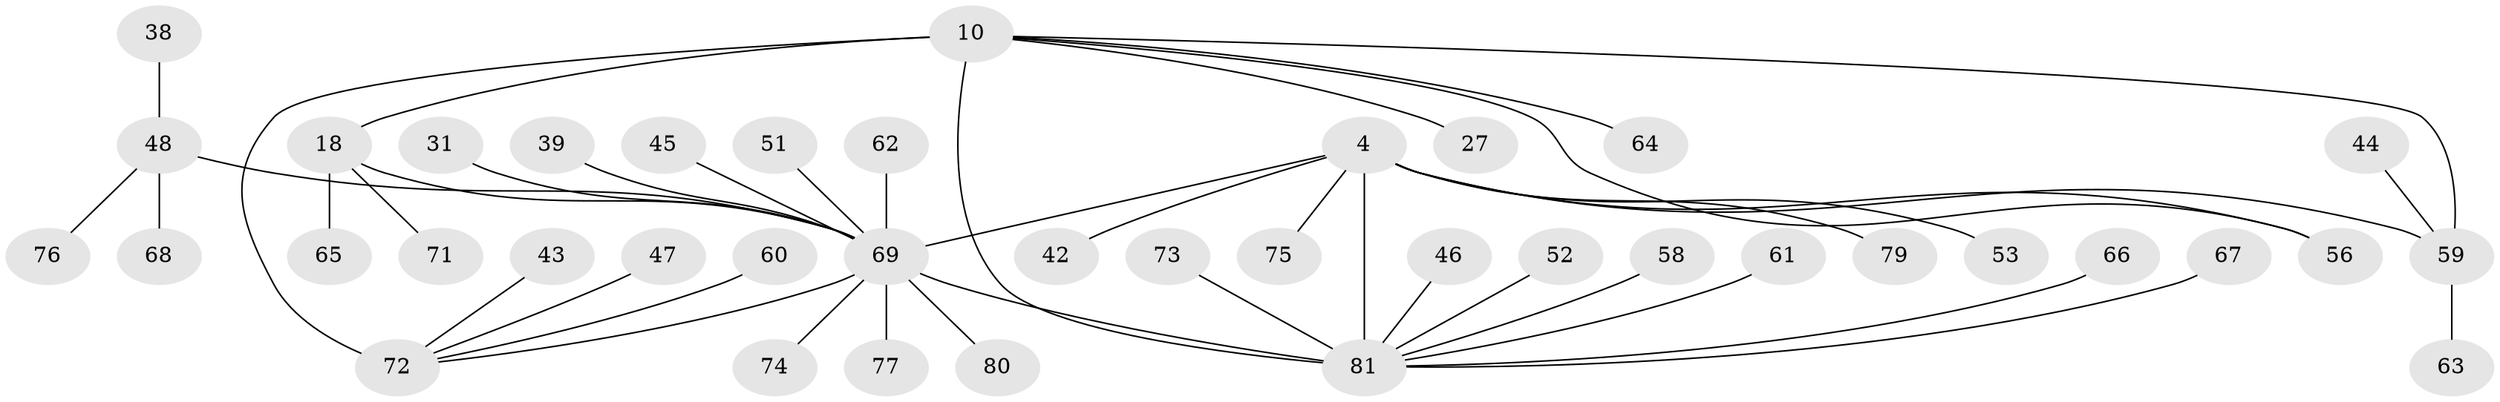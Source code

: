 // original degree distribution, {7: 0.037037037037037035, 4: 0.08641975308641975, 6: 0.04938271604938271, 9: 0.012345679012345678, 8: 0.04938271604938271, 12: 0.012345679012345678, 5: 0.024691358024691357, 10: 0.012345679012345678, 1: 0.5802469135802469, 2: 0.12345679012345678, 3: 0.012345679012345678}
// Generated by graph-tools (version 1.1) at 2025/54/03/09/25 04:54:11]
// undirected, 40 vertices, 44 edges
graph export_dot {
graph [start="1"]
  node [color=gray90,style=filled];
  4 [super="+1"];
  10 [super="+9"];
  18 [super="+17"];
  27;
  31;
  38;
  39 [super="+32"];
  42;
  43;
  44;
  45;
  46;
  47 [super="+33"];
  48 [super="+7"];
  51 [super="+37"];
  52;
  53;
  56;
  58;
  59 [super="+3"];
  60;
  61;
  62;
  63;
  64 [super="+25"];
  65 [super="+21+35+55"];
  66;
  67;
  68;
  69 [super="+20+22+23+26+30"];
  71 [super="+54"];
  72 [super="+12+41"];
  73;
  74;
  75;
  76;
  77;
  79;
  80;
  81 [super="+40+28+70+15+24+29+78"];
  4 -- 42;
  4 -- 53;
  4 -- 75;
  4 -- 79;
  4 -- 56;
  4 -- 81 [weight=3];
  4 -- 69 [weight=2];
  4 -- 59 [weight=4];
  10 -- 18;
  10 -- 27;
  10 -- 56;
  10 -- 81 [weight=5];
  10 -- 64;
  10 -- 72 [weight=4];
  10 -- 59;
  18 -- 65;
  18 -- 71;
  18 -- 69 [weight=4];
  31 -- 69;
  38 -- 48;
  39 -- 69;
  43 -- 72;
  44 -- 59;
  45 -- 69;
  46 -- 81;
  47 -- 72;
  48 -- 68;
  48 -- 69 [weight=4];
  48 -- 76;
  51 -- 69;
  52 -- 81;
  58 -- 81;
  59 -- 63;
  60 -- 72;
  61 -- 81;
  62 -- 69;
  66 -- 81;
  67 -- 81;
  69 -- 72;
  69 -- 74;
  69 -- 77;
  69 -- 80;
  69 -- 81 [weight=2];
  73 -- 81;
}
